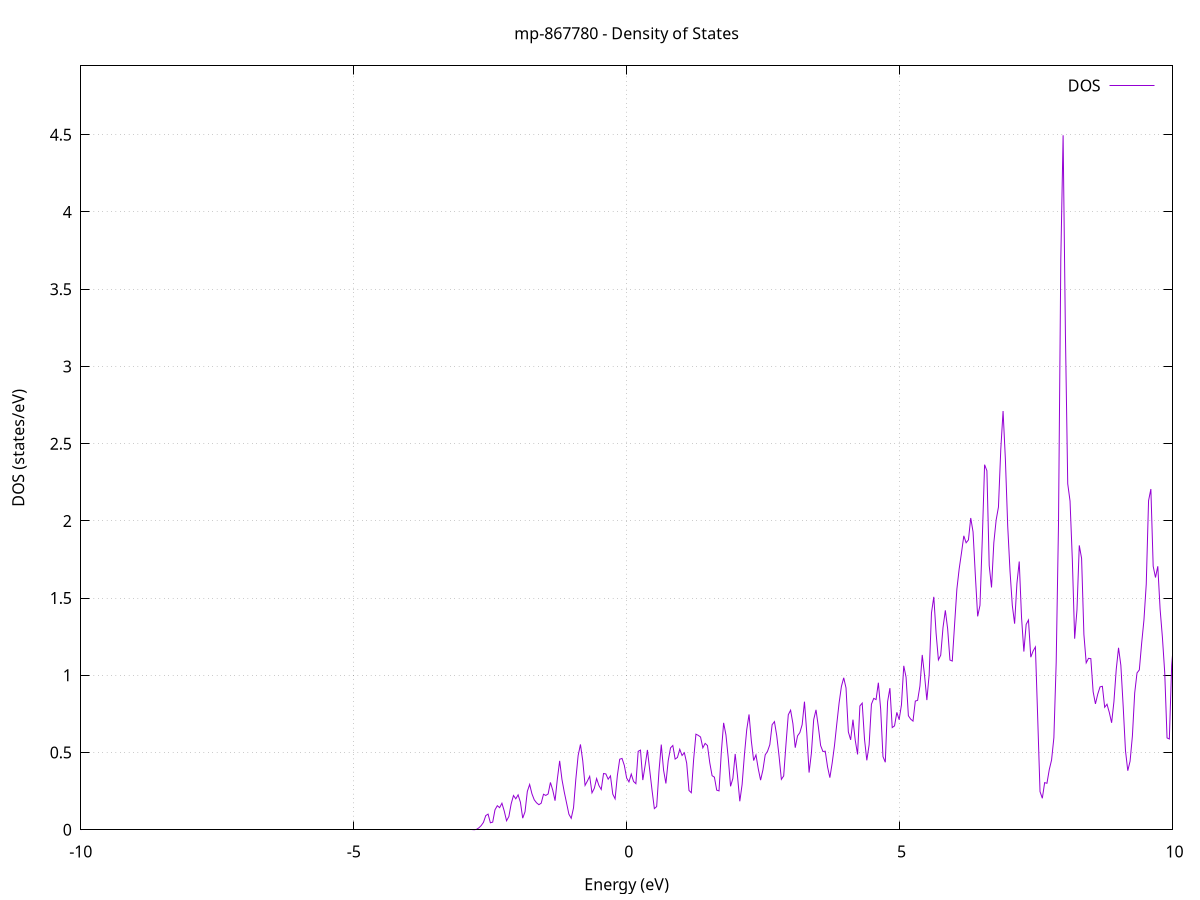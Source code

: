 set title 'mp-867780 - Density of States'
set xlabel 'Energy (eV)'
set ylabel 'DOS (states/eV)'
set grid
set xrange [-10:10]
set yrange [0:4.946]
set xzeroaxis lt -1
set terminal png size 800,600
set output 'mp-867780_dos_gnuplot.png'
plot '-' using 1:2 with lines title 'DOS'
-38.712100 0.000000
-38.669800 0.000000
-38.627400 0.000000
-38.585100 0.000000
-38.542800 0.000000
-38.500500 0.000000
-38.458200 0.000000
-38.415900 0.000000
-38.373600 0.000000
-38.331300 0.000000
-38.289000 0.000000
-38.246700 0.000000
-38.204400 0.000000
-38.162100 0.000000
-38.119700 0.000000
-38.077400 0.000000
-38.035100 0.000000
-37.992800 0.000000
-37.950500 0.000000
-37.908200 0.000000
-37.865900 0.000000
-37.823600 0.000000
-37.781300 0.000000
-37.739000 0.000000
-37.696700 0.000000
-37.654400 0.000000
-37.612000 0.000000
-37.569700 0.000000
-37.527400 0.000000
-37.485100 0.000000
-37.442800 0.000000
-37.400500 0.000000
-37.358200 0.000000
-37.315900 0.000000
-37.273600 0.000000
-37.231300 0.000000
-37.189000 0.000000
-37.146700 0.000000
-37.104400 0.000000
-37.062000 0.000000
-37.019700 0.000000
-36.977400 0.000000
-36.935100 0.000000
-36.892800 0.000000
-36.850500 0.000000
-36.808200 0.000000
-36.765900 0.000000
-36.723600 0.000000
-36.681300 0.000000
-36.639000 0.000000
-36.596700 0.000000
-36.554300 0.000000
-36.512000 0.000000
-36.469700 0.000000
-36.427400 0.000000
-36.385100 0.000000
-36.342800 0.000000
-36.300500 0.000000
-36.258200 0.000000
-36.215900 0.000000
-36.173600 0.000000
-36.131300 0.000000
-36.089000 0.000000
-36.046600 0.000000
-36.004300 0.000000
-35.962000 0.000000
-35.919700 0.000000
-35.877400 0.000000
-35.835100 0.000000
-35.792800 0.000000
-35.750500 0.000000
-35.708200 0.000000
-35.665900 0.000000
-35.623600 0.000000
-35.581300 0.000000
-35.539000 0.000000
-35.496600 0.000000
-35.454300 0.000000
-35.412000 0.000000
-35.369700 0.000000
-35.327400 0.000000
-35.285100 0.000000
-35.242800 0.000000
-35.200500 0.000000
-35.158200 0.000000
-35.115900 0.000000
-35.073600 0.000000
-35.031300 0.000000
-34.988900 0.007800
-34.946600 0.384800
-34.904300 5.032000
-34.862000 18.157600
-34.819700 19.955800
-34.777400 13.068700
-34.735100 10.398500
-34.692800 3.549800
-34.650500 0.344300
-34.608200 0.008900
-34.565900 0.000100
-34.523600 0.000000
-34.481200 0.000000
-34.438900 0.000000
-34.396600 0.000000
-34.354300 0.000000
-34.312000 0.000000
-34.269700 0.000000
-34.227400 0.000000
-34.185100 0.000000
-34.142800 0.000000
-34.100500 0.000000
-34.058200 0.000000
-34.015900 0.000000
-33.973600 0.000000
-33.931200 0.000000
-33.888900 0.000000
-33.846600 0.000000
-33.804300 0.000000
-33.762000 0.000000
-33.719700 0.000000
-33.677400 0.000000
-33.635100 0.000000
-33.592800 0.000000
-33.550500 0.000000
-33.508200 0.000000
-33.465900 0.000000
-33.423500 0.000000
-33.381200 0.000000
-33.338900 0.000000
-33.296600 0.000000
-33.254300 0.000000
-33.212000 0.000000
-33.169700 0.000000
-33.127400 0.000000
-33.085100 0.000000
-33.042800 0.000000
-33.000500 0.000000
-32.958200 0.000000
-32.915800 0.000000
-32.873500 0.000000
-32.831200 0.000000
-32.788900 0.000000
-32.746600 0.000000
-32.704300 0.000000
-32.662000 0.000000
-32.619700 0.000000
-32.577400 0.000000
-32.535100 0.000000
-32.492800 0.000000
-32.450500 0.000000
-32.408200 0.000000
-32.365800 0.000000
-32.323500 0.000000
-32.281200 0.000000
-32.238900 0.000000
-32.196600 0.000000
-32.154300 0.000000
-32.112000 0.000000
-32.069700 0.000000
-32.027400 0.000000
-31.985100 0.000000
-31.942800 0.000000
-31.900500 0.000000
-31.858100 0.000000
-31.815800 0.000000
-31.773500 0.000000
-31.731200 0.000000
-31.688900 0.000000
-31.646600 0.000000
-31.604300 0.000000
-31.562000 0.000000
-31.519700 0.000000
-31.477400 0.000000
-31.435100 0.000000
-31.392800 0.000000
-31.350400 0.000000
-31.308100 0.000000
-31.265800 0.000000
-31.223500 0.000000
-31.181200 0.000000
-31.138900 0.000000
-31.096600 0.000000
-31.054300 0.000000
-31.012000 0.000000
-30.969700 0.000000
-30.927400 0.000000
-30.885100 0.000000
-30.842800 0.000000
-30.800400 0.000000
-30.758100 0.000000
-30.715800 0.000000
-30.673500 0.000000
-30.631200 0.000000
-30.588900 0.000000
-30.546600 0.000000
-30.504300 0.000000
-30.462000 0.000000
-30.419700 0.000000
-30.377400 0.000000
-30.335100 0.000000
-30.292700 0.000000
-30.250400 0.000000
-30.208100 0.000000
-30.165800 0.000000
-30.123500 0.000000
-30.081200 0.000000
-30.038900 0.000000
-29.996600 0.000000
-29.954300 0.000000
-29.912000 0.000000
-29.869700 0.000000
-29.827400 0.000000
-29.785000 0.000000
-29.742700 0.000000
-29.700400 0.000000
-29.658100 0.000000
-29.615800 0.000000
-29.573500 0.000000
-29.531200 0.000000
-29.488900 0.000000
-29.446600 0.000000
-29.404300 0.000000
-29.362000 0.000000
-29.319700 0.000000
-29.277300 0.000000
-29.235000 0.000000
-29.192700 0.000000
-29.150400 0.000000
-29.108100 0.000000
-29.065800 0.000000
-29.023500 0.000000
-28.981200 0.000000
-28.938900 0.000000
-28.896600 0.000000
-28.854300 0.000000
-28.812000 0.000000
-28.769700 0.000000
-28.727300 0.000000
-28.685000 0.000000
-28.642700 0.000000
-28.600400 0.000000
-28.558100 0.000000
-28.515800 0.000000
-28.473500 0.000000
-28.431200 0.000000
-28.388900 0.000000
-28.346600 0.000000
-28.304300 0.000000
-28.262000 0.000000
-28.219600 0.000000
-28.177300 0.000000
-28.135000 0.000000
-28.092700 0.000000
-28.050400 0.000000
-28.008100 0.000000
-27.965800 0.000000
-27.923500 0.000000
-27.881200 0.000000
-27.838900 0.000000
-27.796600 0.000000
-27.754300 0.000000
-27.711900 0.000000
-27.669600 0.000000
-27.627300 0.000000
-27.585000 0.000000
-27.542700 0.000000
-27.500400 0.000000
-27.458100 0.000000
-27.415800 0.000000
-27.373500 0.000000
-27.331200 0.000000
-27.288900 0.000000
-27.246600 0.000000
-27.204300 0.000000
-27.161900 0.000000
-27.119600 0.000000
-27.077300 0.000000
-27.035000 0.000000
-26.992700 0.000000
-26.950400 0.000000
-26.908100 0.000000
-26.865800 0.000000
-26.823500 0.000000
-26.781200 0.000000
-26.738900 0.000000
-26.696600 0.000000
-26.654200 0.000000
-26.611900 0.000000
-26.569600 0.000000
-26.527300 0.000000
-26.485000 0.000000
-26.442700 0.000000
-26.400400 0.000000
-26.358100 0.000000
-26.315800 0.000000
-26.273500 0.000000
-26.231200 0.000000
-26.188900 0.000000
-26.146500 0.000000
-26.104200 0.000000
-26.061900 0.000000
-26.019600 0.000000
-25.977300 0.000000
-25.935000 0.000000
-25.892700 0.000000
-25.850400 0.000000
-25.808100 0.000000
-25.765800 0.000000
-25.723500 0.000000
-25.681200 0.000000
-25.638900 0.000000
-25.596500 0.000000
-25.554200 0.000000
-25.511900 0.000000
-25.469600 0.000000
-25.427300 0.000000
-25.385000 0.000000
-25.342700 0.000000
-25.300400 0.000000
-25.258100 0.000000
-25.215800 0.000000
-25.173500 0.000000
-25.131200 0.000000
-25.088800 0.000000
-25.046500 0.000000
-25.004200 0.000000
-24.961900 0.000000
-24.919600 0.000000
-24.877300 0.000000
-24.835000 0.000000
-24.792700 0.000000
-24.750400 0.000000
-24.708100 0.000000
-24.665800 0.000000
-24.623500 0.000000
-24.581100 0.000000
-24.538800 0.000000
-24.496500 0.000000
-24.454200 0.000000
-24.411900 0.000000
-24.369600 0.000000
-24.327300 0.000000
-24.285000 0.000000
-24.242700 0.000000
-24.200400 0.000000
-24.158100 0.000000
-24.115800 0.000000
-24.073500 0.000000
-24.031100 0.000000
-23.988800 0.000000
-23.946500 0.000000
-23.904200 0.000000
-23.861900 0.000000
-23.819600 0.000000
-23.777300 0.000000
-23.735000 0.000000
-23.692700 0.000000
-23.650400 0.000000
-23.608100 0.000000
-23.565800 0.000000
-23.523400 0.000000
-23.481100 0.000000
-23.438800 0.000000
-23.396500 0.000000
-23.354200 0.000000
-23.311900 0.000000
-23.269600 0.000000
-23.227300 0.000000
-23.185000 0.000000
-23.142700 0.000000
-23.100400 0.000000
-23.058100 0.000000
-23.015700 0.000000
-22.973400 0.000000
-22.931100 0.000000
-22.888800 0.000000
-22.846500 0.000000
-22.804200 0.000000
-22.761900 0.000000
-22.719600 0.000000
-22.677300 0.000000
-22.635000 0.000000
-22.592700 0.000000
-22.550400 0.000000
-22.508100 0.000000
-22.465700 0.000000
-22.423400 0.000000
-22.381100 0.000000
-22.338800 0.000000
-22.296500 0.000000
-22.254200 0.000000
-22.211900 0.000000
-22.169600 0.000000
-22.127300 0.000000
-22.085000 0.000000
-22.042700 0.000000
-22.000400 0.000000
-21.958000 0.000000
-21.915700 0.000000
-21.873400 0.000000
-21.831100 0.000000
-21.788800 0.000000
-21.746500 0.000000
-21.704200 0.000000
-21.661900 0.000000
-21.619600 0.000000
-21.577300 0.000000
-21.535000 0.000000
-21.492700 0.000000
-21.450300 0.000000
-21.408000 0.000000
-21.365700 0.000000
-21.323400 0.000000
-21.281100 0.000000
-21.238800 0.000000
-21.196500 0.000000
-21.154200 0.000000
-21.111900 0.000000
-21.069600 0.000000
-21.027300 0.000000
-20.985000 0.000000
-20.942700 0.000000
-20.900300 0.000000
-20.858000 0.000000
-20.815700 0.000000
-20.773400 0.000000
-20.731100 0.000000
-20.688800 0.000000
-20.646500 0.000000
-20.604200 0.000000
-20.561900 0.000000
-20.519600 0.000000
-20.477300 0.000000
-20.435000 0.000000
-20.392600 0.000000
-20.350300 0.000000
-20.308000 0.000000
-20.265700 0.000000
-20.223400 0.000000
-20.181100 0.000000
-20.138800 0.000000
-20.096500 0.000000
-20.054200 0.000000
-20.011900 0.000000
-19.969600 0.000000
-19.927300 0.000000
-19.884900 0.000000
-19.842600 0.000000
-19.800300 0.000000
-19.758000 0.000000
-19.715700 0.000000
-19.673400 0.000000
-19.631100 0.000000
-19.588800 0.000000
-19.546500 0.000000
-19.504200 0.000000
-19.461900 0.000000
-19.419600 0.000000
-19.377300 0.000000
-19.334900 0.000000
-19.292600 0.000000
-19.250300 0.000000
-19.208000 0.000000
-19.165700 0.000000
-19.123400 0.000000
-19.081100 0.000000
-19.038800 0.000000
-18.996500 0.000000
-18.954200 0.000000
-18.911900 0.000000
-18.869600 0.000000
-18.827200 0.000000
-18.784900 0.000000
-18.742600 0.000000
-18.700300 0.000000
-18.658000 0.000000
-18.615700 0.000000
-18.573400 0.000000
-18.531100 0.000000
-18.488800 0.000000
-18.446500 0.000000
-18.404200 0.000000
-18.361900 0.000000
-18.319500 0.000000
-18.277200 0.000000
-18.234900 0.000000
-18.192600 0.000000
-18.150300 0.000000
-18.108000 0.000000
-18.065700 0.000000
-18.023400 0.000000
-17.981100 0.000000
-17.938800 0.000000
-17.896500 0.000000
-17.854200 0.000000
-17.811900 0.000000
-17.769500 0.000000
-17.727200 0.000000
-17.684900 0.000000
-17.642600 0.000000
-17.600300 0.000000
-17.558000 0.000000
-17.515700 0.000000
-17.473400 0.000000
-17.431100 0.000000
-17.388800 0.000000
-17.346500 0.000000
-17.304200 0.000000
-17.261800 0.000000
-17.219500 0.000000
-17.177200 0.000000
-17.134900 0.000000
-17.092600 0.000000
-17.050300 0.000000
-17.008000 0.000000
-16.965700 0.000000
-16.923400 0.000000
-16.881100 0.000000
-16.838800 0.000000
-16.796500 0.000000
-16.754100 0.000000
-16.711800 0.000000
-16.669500 0.000000
-16.627200 0.000000
-16.584900 0.000000
-16.542600 0.000000
-16.500300 0.000000
-16.458000 0.000000
-16.415700 0.000000
-16.373400 0.000000
-16.331100 0.000000
-16.288800 0.000000
-16.246500 0.000000
-16.204100 0.000000
-16.161800 0.000000
-16.119500 0.000000
-16.077200 0.000000
-16.034900 0.000000
-15.992600 0.000000
-15.950300 0.000000
-15.908000 0.000000
-15.865700 0.000000
-15.823400 0.000000
-15.781100 0.000000
-15.738800 0.000000
-15.696400 0.000000
-15.654100 0.000000
-15.611800 0.000000
-15.569500 0.000000
-15.527200 0.000000
-15.484900 0.000000
-15.442600 0.000000
-15.400300 0.000000
-15.358000 0.000000
-15.315700 0.000000
-15.273400 0.000000
-15.231100 0.000000
-15.188700 0.000000
-15.146400 0.000000
-15.104100 0.000000
-15.061800 0.000000
-15.019500 0.000000
-14.977200 0.000000
-14.934900 0.000000
-14.892600 0.000000
-14.850300 0.000000
-14.808000 0.000000
-14.765700 0.000000
-14.723400 0.000000
-14.681100 0.000000
-14.638700 0.000000
-14.596400 0.000000
-14.554100 0.000000
-14.511800 0.000000
-14.469500 0.000000
-14.427200 0.000000
-14.384900 0.000000
-14.342600 0.000000
-14.300300 0.000000
-14.258000 0.000000
-14.215700 0.000000
-14.173400 0.000000
-14.131000 0.000000
-14.088700 0.000000
-14.046400 0.000000
-14.004100 0.000000
-13.961800 0.000000
-13.919500 0.000000
-13.877200 0.000000
-13.834900 0.000000
-13.792600 0.000000
-13.750300 0.000000
-13.708000 0.000000
-13.665700 0.000000
-13.623300 0.000000
-13.581000 0.000000
-13.538700 0.000000
-13.496400 0.000000
-13.454100 0.000000
-13.411800 0.000000
-13.369500 0.000000
-13.327200 0.000000
-13.284900 0.000000
-13.242600 0.000000
-13.200300 0.000000
-13.158000 0.000000
-13.115700 0.000000
-13.073300 0.000000
-13.031000 0.000000
-12.988700 0.000000
-12.946400 0.000000
-12.904100 0.000000
-12.861800 0.000000
-12.819500 0.000000
-12.777200 0.000000
-12.734900 0.000000
-12.692600 0.000000
-12.650300 0.000000
-12.608000 0.000000
-12.565600 0.000000
-12.523300 0.000000
-12.481000 0.000000
-12.438700 0.000000
-12.396400 0.000000
-12.354100 0.000000
-12.311800 0.000000
-12.269500 0.000000
-12.227200 0.000000
-12.184900 0.000000
-12.142600 0.000000
-12.100300 0.000000
-12.057900 0.000000
-12.015600 0.000000
-11.973300 0.000000
-11.931000 0.000000
-11.888700 0.000000
-11.846400 0.000000
-11.804100 0.000000
-11.761800 0.000000
-11.719500 0.000000
-11.677200 0.000000
-11.634900 0.000000
-11.592600 0.000000
-11.550200 0.000000
-11.507900 0.000000
-11.465600 0.000000
-11.423300 0.000000
-11.381000 0.000000
-11.338700 0.000000
-11.296400 0.000000
-11.254100 0.000000
-11.211800 0.000000
-11.169500 0.000000
-11.127200 0.000000
-11.084900 0.000000
-11.042600 0.000000
-11.000200 0.000000
-10.957900 0.000000
-10.915600 0.000000
-10.873300 0.000000
-10.831000 0.000000
-10.788700 0.000000
-10.746400 0.000000
-10.704100 0.000000
-10.661800 0.000000
-10.619500 0.000000
-10.577200 0.000000
-10.534900 0.000000
-10.492500 0.000000
-10.450200 0.000000
-10.407900 0.000000
-10.365600 0.000000
-10.323300 0.000000
-10.281000 0.000000
-10.238700 0.000000
-10.196400 0.000000
-10.154100 0.000000
-10.111800 0.000000
-10.069500 0.000000
-10.027200 0.000000
-9.984800 0.000000
-9.942500 0.000000
-9.900200 0.000000
-9.857900 0.000000
-9.815600 0.000000
-9.773300 0.000000
-9.731000 0.000000
-9.688700 0.000000
-9.646400 0.000000
-9.604100 0.000000
-9.561800 0.000000
-9.519500 0.000000
-9.477200 0.000000
-9.434800 0.000000
-9.392500 0.000000
-9.350200 0.000000
-9.307900 0.000000
-9.265600 0.000000
-9.223300 0.000000
-9.181000 0.000000
-9.138700 0.000000
-9.096400 0.000000
-9.054100 0.000000
-9.011800 0.000000
-8.969500 0.000000
-8.927100 0.000000
-8.884800 0.000000
-8.842500 0.000000
-8.800200 0.000000
-8.757900 0.000000
-8.715600 0.000000
-8.673300 0.000000
-8.631000 0.000000
-8.588700 0.000000
-8.546400 0.000000
-8.504100 0.000000
-8.461800 0.000000
-8.419400 0.000000
-8.377100 0.000000
-8.334800 0.000000
-8.292500 0.000000
-8.250200 0.000000
-8.207900 0.000000
-8.165600 0.000000
-8.123300 0.000000
-8.081000 0.000000
-8.038700 0.000000
-7.996400 0.000000
-7.954100 0.000000
-7.911800 0.000000
-7.869400 0.000000
-7.827100 0.000000
-7.784800 0.000000
-7.742500 0.000000
-7.700200 0.000000
-7.657900 0.000000
-7.615600 0.000000
-7.573300 0.000000
-7.531000 0.000000
-7.488700 0.000000
-7.446400 0.000000
-7.404100 0.000000
-7.361700 0.000000
-7.319400 0.000000
-7.277100 0.000000
-7.234800 0.000000
-7.192500 0.000000
-7.150200 0.000000
-7.107900 0.000000
-7.065600 0.000000
-7.023300 0.000000
-6.981000 0.000000
-6.938700 0.000000
-6.896400 0.000000
-6.854000 0.000000
-6.811700 0.000000
-6.769400 0.000000
-6.727100 0.000000
-6.684800 0.000000
-6.642500 0.000000
-6.600200 0.000000
-6.557900 0.000000
-6.515600 0.000000
-6.473300 0.000000
-6.431000 0.000000
-6.388700 0.000000
-6.346400 0.000000
-6.304000 0.000000
-6.261700 0.000000
-6.219400 0.000000
-6.177100 0.000000
-6.134800 0.000000
-6.092500 0.000000
-6.050200 0.000000
-6.007900 0.000000
-5.965600 0.000000
-5.923300 0.000000
-5.881000 0.000000
-5.838700 0.000000
-5.796300 0.000000
-5.754000 0.000000
-5.711700 0.000000
-5.669400 0.000000
-5.627100 0.000000
-5.584800 0.000000
-5.542500 0.000000
-5.500200 0.000000
-5.457900 0.000000
-5.415600 0.000000
-5.373300 0.000000
-5.331000 0.000000
-5.288600 0.000000
-5.246300 0.000000
-5.204000 0.000000
-5.161700 0.000000
-5.119400 0.000000
-5.077100 0.000000
-5.034800 0.000000
-4.992500 0.000000
-4.950200 0.000000
-4.907900 0.000000
-4.865600 0.000000
-4.823300 0.000000
-4.781000 0.000000
-4.738600 0.000000
-4.696300 0.000000
-4.654000 0.000000
-4.611700 0.000000
-4.569400 0.000000
-4.527100 0.000000
-4.484800 0.000000
-4.442500 0.000000
-4.400200 0.000000
-4.357900 0.000000
-4.315600 0.000000
-4.273300 0.000000
-4.230900 0.000000
-4.188600 0.000000
-4.146300 0.000000
-4.104000 0.000000
-4.061700 0.000000
-4.019400 0.000000
-3.977100 0.000000
-3.934800 0.000000
-3.892500 0.000000
-3.850200 0.000000
-3.807900 0.000000
-3.765600 0.000000
-3.723200 0.000000
-3.680900 0.000000
-3.638600 0.000000
-3.596300 0.000000
-3.554000 0.000000
-3.511700 0.000000
-3.469400 0.000000
-3.427100 0.000000
-3.384800 0.000000
-3.342500 0.000000
-3.300200 0.000000
-3.257900 0.000000
-3.215600 0.000000
-3.173200 0.000000
-3.130900 0.000000
-3.088600 0.000000
-3.046300 0.000000
-3.004000 0.000000
-2.961700 0.000000
-2.919400 0.000000
-2.877100 0.000000
-2.834800 0.000000
-2.792500 0.000200
-2.750200 0.002700
-2.707900 0.012400
-2.665500 0.026800
-2.623200 0.047900
-2.580900 0.091800
-2.538600 0.101500
-2.496300 0.045200
-2.454000 0.049500
-2.411700 0.129500
-2.369400 0.155900
-2.327100 0.143300
-2.284800 0.171800
-2.242500 0.121600
-2.200200 0.058300
-2.157800 0.085700
-2.115500 0.167900
-2.073200 0.222000
-2.030900 0.200600
-1.988600 0.226200
-1.946300 0.178500
-1.904000 0.075100
-1.861700 0.116600
-1.819400 0.248300
-1.777100 0.293400
-1.734800 0.232700
-1.692500 0.193900
-1.650200 0.174500
-1.607800 0.162400
-1.565500 0.172100
-1.523200 0.229900
-1.480900 0.222500
-1.438600 0.231900
-1.396300 0.306500
-1.354000 0.256900
-1.311700 0.188300
-1.269400 0.328800
-1.227100 0.446100
-1.184800 0.325400
-1.142500 0.243800
-1.100100 0.172500
-1.057800 0.100800
-1.015500 0.074100
-0.973200 0.142100
-0.930900 0.327600
-0.888600 0.480800
-0.846300 0.552600
-0.804000 0.446400
-0.761700 0.287400
-0.719400 0.315500
-0.677100 0.346100
-0.634800 0.239100
-0.592400 0.268500
-0.550100 0.331600
-0.507800 0.286600
-0.465500 0.260900
-0.423200 0.364300
-0.380900 0.361500
-0.338600 0.327500
-0.296300 0.348900
-0.254000 0.230800
-0.211700 0.200200
-0.169400 0.352900
-0.127100 0.456800
-0.084800 0.462000
-0.042400 0.416800
-0.000100 0.335000
0.042200 0.310100
0.084500 0.360600
0.126800 0.312800
0.169100 0.298600
0.211400 0.508000
0.253700 0.515800
0.296000 0.321700
0.338300 0.415500
0.380600 0.516800
0.422900 0.385600
0.465300 0.255900
0.507600 0.137100
0.549900 0.150200
0.592200 0.378200
0.634500 0.551400
0.676800 0.385500
0.719100 0.299700
0.761400 0.447200
0.803700 0.530400
0.846000 0.545700
0.888300 0.457700
0.930600 0.468500
0.973000 0.521300
1.015300 0.481100
1.057600 0.498700
1.099900 0.431500
1.142200 0.254500
1.184500 0.239900
1.226800 0.453400
1.269100 0.619000
1.311400 0.611500
1.353700 0.600700
1.396000 0.530600
1.438300 0.559300
1.480600 0.545300
1.523000 0.433700
1.565300 0.350200
1.607600 0.340700
1.649900 0.256700
1.692200 0.251800
1.734500 0.502400
1.776800 0.692200
1.819100 0.614100
1.861400 0.465000
1.903700 0.281400
1.946000 0.332100
1.988300 0.490900
2.030700 0.348300
2.073000 0.184400
2.115300 0.293200
2.157600 0.484900
2.199900 0.647900
2.242200 0.746800
2.284500 0.574800
2.326800 0.448200
2.369100 0.484500
2.411400 0.394600
2.453700 0.321400
2.496000 0.386600
2.538400 0.485000
2.580700 0.508000
2.623000 0.550900
2.665300 0.680300
2.707600 0.700300
2.749900 0.608600
2.792200 0.476700
2.834500 0.326500
2.876800 0.348400
2.919100 0.554400
2.961400 0.744700
3.003700 0.774300
3.046000 0.687200
3.088400 0.531400
3.130700 0.607900
3.173000 0.628900
3.215300 0.680300
3.257600 0.829400
3.299900 0.627700
3.342200 0.370300
3.384500 0.496100
3.426800 0.713400
3.469100 0.776600
3.511400 0.668400
3.553700 0.545600
3.596100 0.506600
3.638400 0.508800
3.680700 0.407200
3.723000 0.337400
3.765300 0.431900
3.807600 0.545400
3.849900 0.686000
3.892200 0.821500
3.934500 0.928100
3.976800 0.984100
4.019100 0.918100
4.061400 0.634000
4.103800 0.582200
4.146100 0.712900
4.188400 0.578500
4.230700 0.487800
4.273000 0.801700
4.315300 0.820100
4.357600 0.586400
4.399900 0.449600
4.442200 0.550000
4.484500 0.813000
4.526800 0.850700
4.569100 0.843000
4.611500 0.952300
4.653800 0.780500
4.696100 0.473600
4.738400 0.437200
4.780700 0.829900
4.823000 0.917100
4.865300 0.661800
4.907600 0.672600
4.949900 0.760300
4.992200 0.712900
5.034500 0.808600
5.076800 1.061500
5.119100 0.987600
5.161500 0.738000
5.203800 0.716300
5.246100 0.703600
5.288400 0.833300
5.330700 0.838100
5.373000 0.931000
5.415300 1.132000
5.457600 1.000400
5.499900 0.839500
5.542200 1.004900
5.584500 1.404400
5.626800 1.508100
5.669200 1.272400
5.711500 1.100000
5.753800 1.130300
5.796100 1.310100
5.838400 1.420800
5.880700 1.301600
5.923000 1.099100
5.965300 1.092400
6.007600 1.327700
6.049900 1.558400
6.092200 1.689700
6.134500 1.793200
6.176900 1.903300
6.219200 1.858200
6.261500 1.876800
6.303800 2.018700
6.346100 1.928700
6.388400 1.645900
6.430700 1.381700
6.473000 1.453200
6.515300 1.880900
6.557600 2.363900
6.599900 2.324600
6.642200 1.710100
6.684500 1.568900
6.726900 1.858700
6.769200 2.005200
6.811500 2.089500
6.853800 2.460500
6.896100 2.711200
6.938400 2.400100
6.980700 1.970500
7.023000 1.676600
7.065300 1.453000
7.107600 1.334300
7.149900 1.594900
7.192200 1.737000
7.234600 1.373500
7.276900 1.153700
7.319200 1.330000
7.361500 1.358200
7.403800 1.117400
7.446100 1.157100
7.488400 1.183600
7.530700 0.722000
7.573000 0.247200
7.615300 0.203900
7.657600 0.305200
7.699900 0.301000
7.742300 0.389200
7.784600 0.452000
7.826900 0.596000
7.869200 1.082600
7.911500 1.978600
7.953800 3.693600
7.996100 4.496800
8.038400 3.207600
8.080700 2.240300
8.123000 2.128300
8.165300 1.746200
8.207600 1.237000
8.249900 1.422800
8.292300 1.841300
8.334600 1.757200
8.376900 1.264400
8.419200 1.080800
8.461500 1.110100
8.503800 1.108100
8.546100 0.893800
8.588400 0.815200
8.630700 0.878400
8.673000 0.925400
8.715300 0.929000
8.757600 0.793200
8.800000 0.812800
8.842300 0.759600
8.884600 0.692800
8.926900 0.829300
8.969200 1.038200
9.011500 1.178100
9.053800 1.065100
9.096100 0.802600
9.138400 0.513400
9.180700 0.382300
9.223000 0.444100
9.265300 0.606600
9.307700 0.886400
9.350000 1.015500
9.392300 1.035200
9.434600 1.206100
9.476900 1.358000
9.519200 1.590100
9.561500 2.130700
9.603800 2.206200
9.646100 1.706400
9.688400 1.633300
9.730700 1.706100
9.773000 1.428400
9.815300 1.244900
9.857700 1.016900
9.900000 0.594800
9.942300 0.587800
9.984600 1.063800
10.026900 1.244500
10.069200 0.971000
10.111500 0.786200
10.153800 0.695700
10.196100 0.686800
10.238400 0.844400
10.280700 1.042400
10.323000 1.173500
10.365400 0.982200
10.407700 0.683400
10.450000 0.890500
10.492300 1.165700
10.534600 0.896900
10.576900 0.803200
10.619200 1.047000
10.661500 1.123000
10.703800 1.153500
10.746100 1.009400
10.788400 0.839400
10.830700 1.020400
10.873100 1.431500
10.915400 1.631300
10.957700 1.380700
11.000000 1.018700
11.042300 0.940000
11.084600 1.027800
11.126900 1.187100
11.169200 1.260900
11.211500 0.994200
11.253800 0.645400
11.296100 0.624000
11.338400 0.753200
11.380700 0.882800
11.423100 1.024700
11.465400 1.279400
11.507700 1.144500
11.550000 1.037600
11.592300 1.174400
11.634600 1.228200
11.676900 1.008600
11.719200 0.856100
11.761500 0.885200
11.803800 0.788300
11.846100 0.668700
11.888400 0.582900
11.930800 0.588200
11.973100 0.780600
12.015400 1.094500
12.057700 1.272800
12.100000 1.243200
12.142300 1.489200
12.184600 1.548300
12.226900 0.979400
12.269200 0.755600
12.311500 0.853200
12.353800 0.737000
12.396100 0.606800
12.438500 0.647900
12.480800 0.646100
12.523100 0.689300
12.565400 0.760200
12.607700 0.697800
12.650000 0.714000
12.692300 0.956500
12.734600 1.086400
12.776900 1.024700
12.819200 0.916400
12.861500 0.832200
12.903800 0.651500
12.946100 0.397600
12.988500 0.357800
13.030800 0.606100
13.073100 0.818300
13.115400 0.855000
13.157700 0.812500
13.200000 0.534500
13.242300 0.541600
13.284600 0.866600
13.326900 1.060200
13.369200 1.057300
13.411500 1.040100
13.453800 1.289300
13.496200 1.508400
13.538500 1.472300
13.580800 1.262200
13.623100 0.941700
13.665400 0.861200
13.707700 1.000400
13.750000 1.069100
13.792300 0.974400
13.834600 0.907700
13.876900 0.816900
13.919200 0.608700
13.961500 0.720500
14.003900 1.149600
14.046200 1.133200
14.088500 0.756100
14.130800 0.712100
14.173100 1.173700
14.215400 1.296300
14.257700 1.046400
14.300000 1.015000
14.342300 1.163600
14.384600 1.356700
14.426900 1.623100
14.469200 1.223800
14.511500 0.769400
14.553900 0.747100
14.596200 0.695600
14.638500 0.778500
14.680800 1.010200
14.723100 1.006000
14.765400 0.916700
14.807700 0.979700
14.850000 0.946300
14.892300 0.913300
14.934600 1.084900
14.976900 1.031300
15.019200 1.021700
15.061600 1.049500
15.103900 0.948600
15.146200 0.929800
15.188500 0.956300
15.230800 0.919200
15.273100 0.748900
15.315400 0.783300
15.357700 1.022200
15.400000 1.039200
15.442300 0.965300
15.484600 0.913300
15.526900 0.934100
15.569300 0.915800
15.611600 0.797900
15.653900 0.981400
15.696200 1.143500
15.738500 1.035400
15.780800 0.888700
15.823100 1.022100
15.865400 0.907900
15.907700 0.701100
15.950000 0.806200
15.992300 1.233100
16.034600 1.417300
16.076900 0.988700
16.119300 0.673000
16.161600 0.818000
16.203900 1.119900
16.246200 1.300000
16.288500 1.385000
16.330800 1.351400
16.373100 1.057500
16.415400 0.818400
16.457700 0.826100
16.500000 0.885100
16.542300 0.808900
16.584600 0.976100
16.627000 1.137700
16.669300 1.087800
16.711600 1.040100
16.753900 1.053800
16.796200 1.274700
16.838500 1.325600
16.880800 1.290300
16.923100 0.963200
16.965400 0.592000
17.007700 0.670200
17.050000 0.730100
17.092300 0.765900
17.134700 1.014500
17.177000 1.287600
17.219300 1.343700
17.261600 1.392200
17.303900 1.490600
17.346200 1.330800
17.388500 1.109700
17.430800 0.864400
17.473100 0.692000
17.515400 0.669100
17.557700 0.716100
17.600000 0.823600
17.642300 0.953800
17.684700 0.795400
17.727000 0.874400
17.769300 1.098200
17.811600 1.180400
17.853900 1.202900
17.896200 1.487700
17.938500 1.511600
17.980800 1.295400
18.023100 1.022100
18.065400 0.907100
18.107700 0.951300
18.150000 0.836200
18.192400 0.689500
18.234700 0.746500
18.277000 0.712700
18.319300 0.670700
18.361600 0.799400
18.403900 0.874900
18.446200 0.917200
18.488500 0.925100
18.530800 0.963200
18.573100 0.911400
18.615400 0.794600
18.657700 0.805300
18.700100 0.895300
18.742400 1.166800
18.784700 1.237800
18.827000 1.136900
18.869300 1.251700
18.911600 1.179800
18.953900 0.909900
18.996200 0.646800
19.038500 0.681400
19.080800 0.769400
19.123100 0.772100
19.165400 0.788000
19.207700 0.778100
19.250100 0.839700
19.292400 1.154900
19.334700 1.339200
19.377000 1.218200
19.419300 0.925300
19.461600 0.819900
19.503900 0.908700
19.546200 0.987300
19.588500 1.190300
19.630800 1.471100
19.673100 1.651600
19.715400 1.430900
19.757800 1.197300
19.800100 1.135500
19.842400 1.035500
19.884700 0.994400
19.927000 0.837200
19.969300 0.673600
20.011600 0.578700
20.053900 0.653100
20.096200 0.700400
20.138500 0.830300
20.180800 0.865800
20.223100 1.000900
20.265500 1.247100
20.307800 1.208300
20.350100 0.919300
20.392400 0.799400
20.434700 0.907600
20.477000 1.139200
20.519300 1.150000
20.561600 0.861000
20.603900 0.755400
20.646200 0.960000
20.688500 1.154600
20.730800 1.177400
20.773100 1.198200
20.815500 1.128000
20.857800 1.007400
20.900100 1.164400
20.942400 1.463600
20.984700 1.405400
21.027000 1.195100
21.069300 1.220500
21.111600 1.301100
21.153900 1.138500
21.196200 0.839400
21.238500 0.809100
21.280800 0.743100
21.323200 0.757800
21.365500 1.101400
21.407800 1.301100
21.450100 1.023400
21.492400 0.849200
21.534700 0.807200
21.577000 1.038600
21.619300 1.360800
21.661600 1.087300
21.703900 0.702400
21.746200 0.865700
21.788500 1.167300
21.830900 1.362300
21.873200 1.294000
21.915500 0.979500
21.957800 0.886200
22.000100 1.180300
22.042400 1.116100
22.084700 0.836700
22.127000 0.817100
22.169300 0.953500
22.211600 0.817900
22.253900 0.573100
22.296200 0.687500
22.338600 0.962600
22.380900 1.106600
22.423200 1.090400
22.465500 1.324000
22.507800 1.377600
22.550100 1.354200
22.592400 1.414700
22.634700 1.160400
22.677000 1.002300
22.719300 0.894300
22.761600 1.129100
22.803900 1.478600
22.846200 1.332800
22.888600 0.924300
22.930900 0.740200
22.973200 0.755400
23.015500 0.816800
23.057800 0.830600
23.100100 0.857900
23.142400 0.868100
23.184700 1.057300
23.227000 1.322200
23.269300 1.371400
23.311600 1.249600
23.353900 0.997600
23.396300 0.818600
23.438600 0.892500
23.480900 1.120800
23.523200 1.443900
23.565500 1.775200
23.607800 1.856600
23.650100 1.562000
23.692400 1.223100
23.734700 1.060400
23.777000 1.138000
23.819300 0.849600
23.861600 0.699700
23.904000 1.109900
23.946300 1.446600
23.988600 1.433800
24.030900 1.251700
24.073200 1.047100
24.115500 1.154600
24.157800 1.293900
24.200100 1.173100
24.242400 1.058100
24.284700 1.055600
24.327000 1.073900
24.369300 1.357200
24.411600 1.591100
24.454000 1.687800
24.496300 1.265100
24.538600 0.875900
24.580900 0.956500
24.623200 1.008900
24.665500 1.097200
24.707800 1.354700
24.750100 1.205200
24.792400 1.010400
24.834700 0.918800
24.877000 0.912200
24.919300 0.817700
24.961700 0.859800
25.004000 1.005200
25.046300 0.993500
25.088600 1.098800
25.130900 0.935400
25.173200 0.743800
25.215500 0.926600
25.257800 0.954300
25.300100 0.948000
25.342400 0.968300
25.384700 1.009500
25.427000 1.299900
25.469400 1.650300
25.511700 1.525400
25.554000 1.192300
25.596300 1.242300
25.638600 1.424300
25.680900 1.470500
25.723200 1.462900
25.765500 1.357000
25.807800 1.301800
25.850100 1.495600
25.892400 1.359400
25.934700 1.084700
25.977000 0.918400
26.019400 1.124100
26.061700 1.388500
26.104000 1.584400
26.146300 1.540700
26.188600 1.517300
26.230900 1.586100
26.273200 1.564100
26.315500 1.448900
26.357800 1.118000
26.400100 0.938600
26.442400 1.087900
26.484700 1.150200
26.527100 1.024600
26.569400 1.227600
26.611700 1.219000
26.654000 1.016100
26.696300 1.169300
26.738600 1.359500
26.780900 1.470300
26.823200 1.300800
26.865500 1.197700
26.907800 1.447300
26.950100 1.477500
26.992400 1.247500
27.034800 1.044700
27.077100 0.785500
27.119400 0.888300
27.161700 1.337700
27.204000 1.277600
27.246300 1.070300
27.288600 1.275600
27.330900 1.463500
27.373200 1.309700
27.415500 1.133400
27.457800 1.177700
27.500100 1.207500
27.542400 1.127900
27.584800 1.112200
27.627100 1.397000
27.669400 1.571400
27.711700 1.320600
27.754000 1.191100
27.796300 1.183600
27.838600 1.240000
27.880900 1.514200
27.923200 1.730500
27.965500 1.511600
28.007800 1.248800
28.050100 1.327400
28.092500 1.195300
28.134800 0.924700
28.177100 0.855200
28.219400 0.955900
28.261700 1.007800
28.304000 0.970600
28.346300 0.841900
28.388600 0.880600
28.430900 1.055100
28.473200 1.013800
28.515500 1.007700
28.557800 1.037100
28.600200 1.131700
28.642500 1.179000
28.684800 1.217700
28.727100 1.201100
28.769400 1.260000
28.811700 1.286600
28.854000 1.509400
28.896300 1.577900
28.938600 1.290300
28.980900 1.079800
29.023200 1.164000
29.065500 1.427300
29.107800 1.395000
29.150200 1.197700
29.192500 1.203900
29.234800 1.357100
29.277100 1.374400
29.319400 1.339200
29.361700 1.359100
29.404000 1.545400
29.446300 1.561100
29.488600 1.170800
29.530900 0.920500
29.573200 0.912600
29.615500 1.095000
29.657900 1.278900
29.700200 1.296600
29.742500 1.061200
29.784800 1.047100
29.827100 1.117800
29.869400 1.254600
29.911700 1.576000
29.954000 1.718100
29.996300 1.579600
30.038600 1.697800
30.080900 1.707900
30.123200 1.465500
30.165600 1.251900
30.207900 0.996200
30.250200 0.828600
30.292500 1.143600
30.334800 1.556500
30.377100 1.500900
30.419400 1.343800
30.461700 1.472600
30.504000 1.550700
30.546300 1.685900
30.588600 1.756800
30.630900 1.544800
30.673200 1.283700
30.715600 1.288800
30.757900 1.340900
30.800200 1.234100
30.842500 1.048200
30.884800 1.160800
30.927100 1.276600
30.969400 1.143400
31.011700 0.876600
31.054000 0.917400
31.096300 1.121700
31.138600 1.323600
31.180900 1.470800
31.223300 1.323300
31.265600 1.347800
31.307900 1.155200
31.350200 1.166400
31.392500 1.557900
31.434800 1.604700
31.477100 1.498200
31.519400 1.434600
31.561700 1.447900
31.604000 1.497300
31.646300 1.606300
31.688600 1.814100
31.731000 1.677200
31.773300 1.231400
31.815600 1.274000
31.857900 1.446800
31.900200 1.340900
31.942500 1.475800
31.984800 1.555800
32.027100 1.447000
32.069400 1.166700
32.111700 1.043300
32.154000 1.132900
32.196300 1.083600
32.238600 1.113700
32.281000 1.390800
32.323300 1.437300
32.365600 1.506100
32.407900 1.622100
32.450200 1.275700
32.492500 1.126300
32.534800 1.309300
32.577100 1.259900
32.619400 1.172800
32.661700 1.200400
32.704000 1.256700
32.746300 1.427700
32.788700 1.540800
32.831000 1.432600
32.873300 1.543900
32.915600 1.355300
32.957900 0.992900
33.000200 0.823700
33.042500 0.885100
33.084800 1.220900
33.127100 1.592000
33.169400 1.534000
33.211700 1.354700
33.254000 1.224100
33.296400 1.279000
33.338700 1.711400
33.381000 1.870500
33.423300 1.492300
33.465600 1.339700
33.507900 1.442600
33.550200 1.502100
33.592500 1.503000
33.634800 1.446200
33.677100 1.305700
33.719400 1.270600
33.761700 1.467000
33.804000 1.385300
33.846400 1.323900
33.888700 1.378800
33.931000 1.290000
33.973300 1.340800
34.015600 1.480300
34.057900 1.330300
34.100200 1.390000
34.142500 1.688900
34.184800 1.627000
34.227100 1.605000
34.269400 1.429700
34.311700 1.018900
34.354100 1.035400
34.396400 1.305100
34.438700 1.317300
34.481000 1.155600
34.523300 1.247600
34.565600 1.441900
34.607900 1.238400
34.650200 1.064300
34.692500 0.987400
34.734800 0.983300
34.777100 1.136800
34.819400 1.313100
34.861800 1.493500
34.904100 1.518400
34.946400 1.255800
34.988700 1.253900
35.031000 1.300000
35.073300 1.208800
35.115600 1.107400
35.157900 0.938900
35.200200 1.008900
35.242500 1.211800
35.284800 1.342300
35.327100 1.527500
35.369400 1.602300
35.411800 1.335700
35.454100 0.972700
35.496400 0.987100
35.538700 1.115800
35.581000 1.250200
35.623300 1.271300
35.665600 1.354500
35.707900 1.355100
35.750200 1.242800
35.792500 1.278800
35.834800 1.254300
35.877100 1.136800
35.919500 1.122900
35.961800 1.081600
36.004100 1.081900
36.046400 1.120700
36.088700 1.231600
36.131000 1.207300
36.173300 1.045900
36.215600 1.103600
36.257900 1.268800
36.300200 1.176400
36.342500 1.109400
36.384800 1.172900
36.427200 1.397500
36.469500 1.443500
36.511800 1.271700
36.554100 1.172000
36.596400 1.164000
36.638700 1.059500
36.681000 0.964700
36.723300 0.996800
36.765600 1.080700
36.807900 1.039900
36.850200 1.091000
36.892500 1.213500
36.934800 1.190400
36.977200 1.246600
37.019500 1.544000
37.061800 1.564000
37.104100 1.200800
37.146400 1.420700
37.188700 1.707900
37.231000 1.456200
37.273300 1.262600
37.315600 1.222400
37.357900 1.300400
37.400200 1.224300
37.442500 1.049800
37.484900 1.013600
37.527200 1.406500
37.569500 1.718100
37.611800 1.429400
37.654100 1.180800
37.696400 1.177300
37.738700 1.172100
37.781000 0.978700
37.823300 0.967600
37.865600 0.990700
37.907900 0.782300
37.950200 0.698000
37.992600 0.880700
38.034900 1.213100
38.077200 1.294100
38.119500 1.239500
38.161800 1.260500
38.204100 1.161100
38.246400 0.977900
38.288700 1.057500
38.331000 1.345300
38.373300 1.309700
38.415600 1.166600
38.457900 1.308100
38.500300 1.243800
38.542600 1.066300
38.584900 0.992500
38.627200 1.257400
38.669500 1.547500
38.711800 1.383000
38.754100 1.342300
38.796400 1.387500
38.838700 1.251500
38.881000 0.991300
38.923300 0.975800
38.965600 0.966900
39.007900 0.710400
39.050300 0.704200
39.092600 0.885900
39.134900 1.100700
39.177200 1.291400
39.219500 1.267000
39.261800 1.162100
39.304100 0.951800
39.346400 0.875700
39.388700 0.950200
39.431000 1.092100
39.473300 1.057900
39.515600 1.028700
39.558000 1.161100
39.600300 1.339500
39.642600 1.348400
39.684900 1.335600
39.727200 1.389500
39.769500 1.336700
39.811800 1.207000
39.854100 1.377900
39.896400 1.346800
39.938700 0.931300
39.981000 0.887000
40.023300 1.197300
40.065700 1.127100
40.108000 0.909000
40.150300 1.146300
40.192600 1.370500
40.234900 1.043300
40.277200 0.840800
40.319500 1.036800
40.361800 1.252900
40.404100 1.286200
40.446400 1.010800
40.488700 0.686700
40.531000 0.507100
40.573300 0.537100
40.615700 0.592400
40.658000 0.687700
40.700300 0.787100
40.742600 0.646000
40.784900 0.550100
40.827200 0.647900
40.869500 0.588100
40.911800 0.578600
40.954100 0.670600
40.996400 0.586700
41.038700 0.416100
41.081000 0.540400
41.123400 0.648800
41.165700 0.626400
41.208000 0.620600
41.250300 0.428700
41.292600 0.227200
41.334900 0.182000
41.377200 0.207600
41.419500 0.156300
41.461800 0.132500
41.504100 0.208200
41.546400 0.181700
41.588700 0.055200
41.631100 0.021800
41.673400 0.054300
41.715700 0.049700
41.758000 0.013300
41.800300 0.001000
41.842600 0.000000
41.884900 0.000000
41.927200 0.000000
41.969500 0.000000
42.011800 0.000000
42.054100 0.000000
42.096400 0.000000
42.138700 0.000000
42.181100 0.000000
42.223400 0.000000
42.265700 0.000000
42.308000 0.000000
42.350300 0.000000
42.392600 0.000000
42.434900 0.000000
42.477200 0.000000
42.519500 0.000000
42.561800 0.000000
42.604100 0.000000
42.646400 0.000000
42.688800 0.000000
42.731100 0.000000
42.773400 0.000000
42.815700 0.000000
42.858000 0.000000
42.900300 0.000000
42.942600 0.000000
42.984900 0.000000
43.027200 0.000000
43.069500 0.000000
43.111800 0.000000
43.154100 0.000000
43.196500 0.000000
43.238800 0.000000
43.281100 0.000000
43.323400 0.000000
43.365700 0.000000
43.408000 0.000000
43.450300 0.000000
43.492600 0.000000
43.534900 0.000000
43.577200 0.000000
43.619500 0.000000
43.661800 0.000000
43.704100 0.000000
43.746500 0.000000
43.788800 0.000000
43.831100 0.000000
43.873400 0.000000
43.915700 0.000000
43.958000 0.000000
44.000300 0.000000
44.042600 0.000000
44.084900 0.000000
44.127200 0.000000
44.169500 0.000000
44.211800 0.000000
44.254200 0.000000
44.296500 0.000000
44.338800 0.000000
44.381100 0.000000
44.423400 0.000000
44.465700 0.000000
44.508000 0.000000
44.550300 0.000000
44.592600 0.000000
44.634900 0.000000
44.677200 0.000000
44.719500 0.000000
44.761900 0.000000
44.804200 0.000000
44.846500 0.000000
44.888800 0.000000
44.931100 0.000000
44.973400 0.000000
45.015700 0.000000
45.058000 0.000000
45.100300 0.000000
45.142600 0.000000
45.184900 0.000000
45.227200 0.000000
45.269500 0.000000
45.311900 0.000000
45.354200 0.000000
45.396500 0.000000
45.438800 0.000000
45.481100 0.000000
45.523400 0.000000
45.565700 0.000000
45.608000 0.000000
45.650300 0.000000
45.692600 0.000000
45.734900 0.000000
45.777200 0.000000
45.819600 0.000000
45.861900 0.000000
45.904200 0.000000
e
